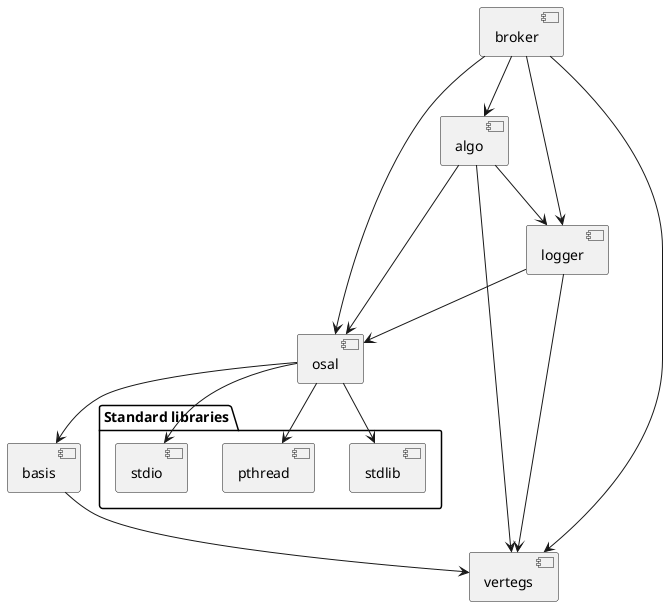 @startuml "Modules hierarchy"

package "Standard libraries" {
    [stdio]
    [stdlib]
    [pthread]
}

component [vertegs]
component [basis]
component [osal]
component [logger]
component [algo]
component [broker]

broker --> vertegs
broker --> osal
broker --> logger
broker --> algo
algo --> vertegs
algo --> osal
algo --> logger
logger --> vertegs
logger --> osal
osal --> basis
osal --> stdio
osal --> stdlib
osal --> pthread
basis --> vertegs

@enduml
